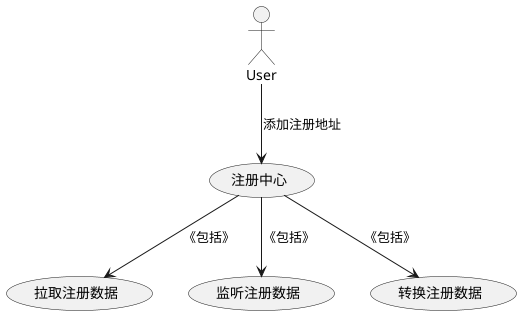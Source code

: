 @startuml

User --> (注册中心) : 添加注册地址
(注册中心) --> (拉取注册数据) : 《包括》
(注册中心) --> (监听注册数据) : 《包括》
(注册中心) --> (转换注册数据) : 《包括》

newpage

User --> (创建服务)
(创建服务) --> (下载jar及相关依赖) : 《包括》
(创建服务) --> (动态加载jar) : 《包括》
(创建服务) --> (构建服务) : 《包括》
(创建服务) --> (存储服务) : 《包括》
(创建服务) <--- (更新服务) : 《使用》

newpage

User --> (服务请求)
(服务请求) --> (接收http请求) : 《包括》
(服务请求) --> (http格式转换dubbo格式) : 《包括》
(服务请求) --> (发起dubbo请求) : 《包括》
@enduml